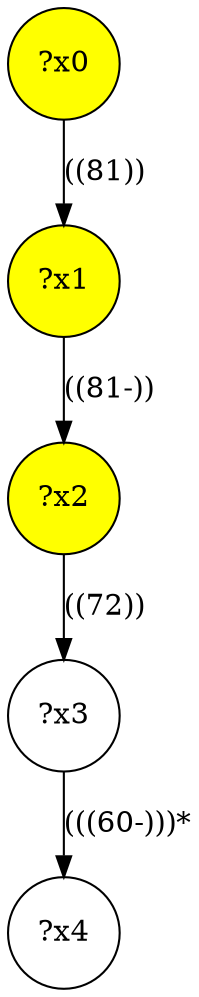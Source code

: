 digraph g {
	x0 [fillcolor="yellow", style="filled," shape=circle, label="?x0"];
	x1 [fillcolor="yellow", style="filled," shape=circle, label="?x1"];
	x2 [fillcolor="yellow", style="filled," shape=circle, label="?x2"];
	x0 -> x1 [label="((81))"];
	x1 -> x2 [label="((81-))"];
	x3 [shape=circle, label="?x3"];
	x2 -> x3 [label="((72))"];
	x4 [shape=circle, label="?x4"];
	x3 -> x4 [label="(((60-)))*"];
}
